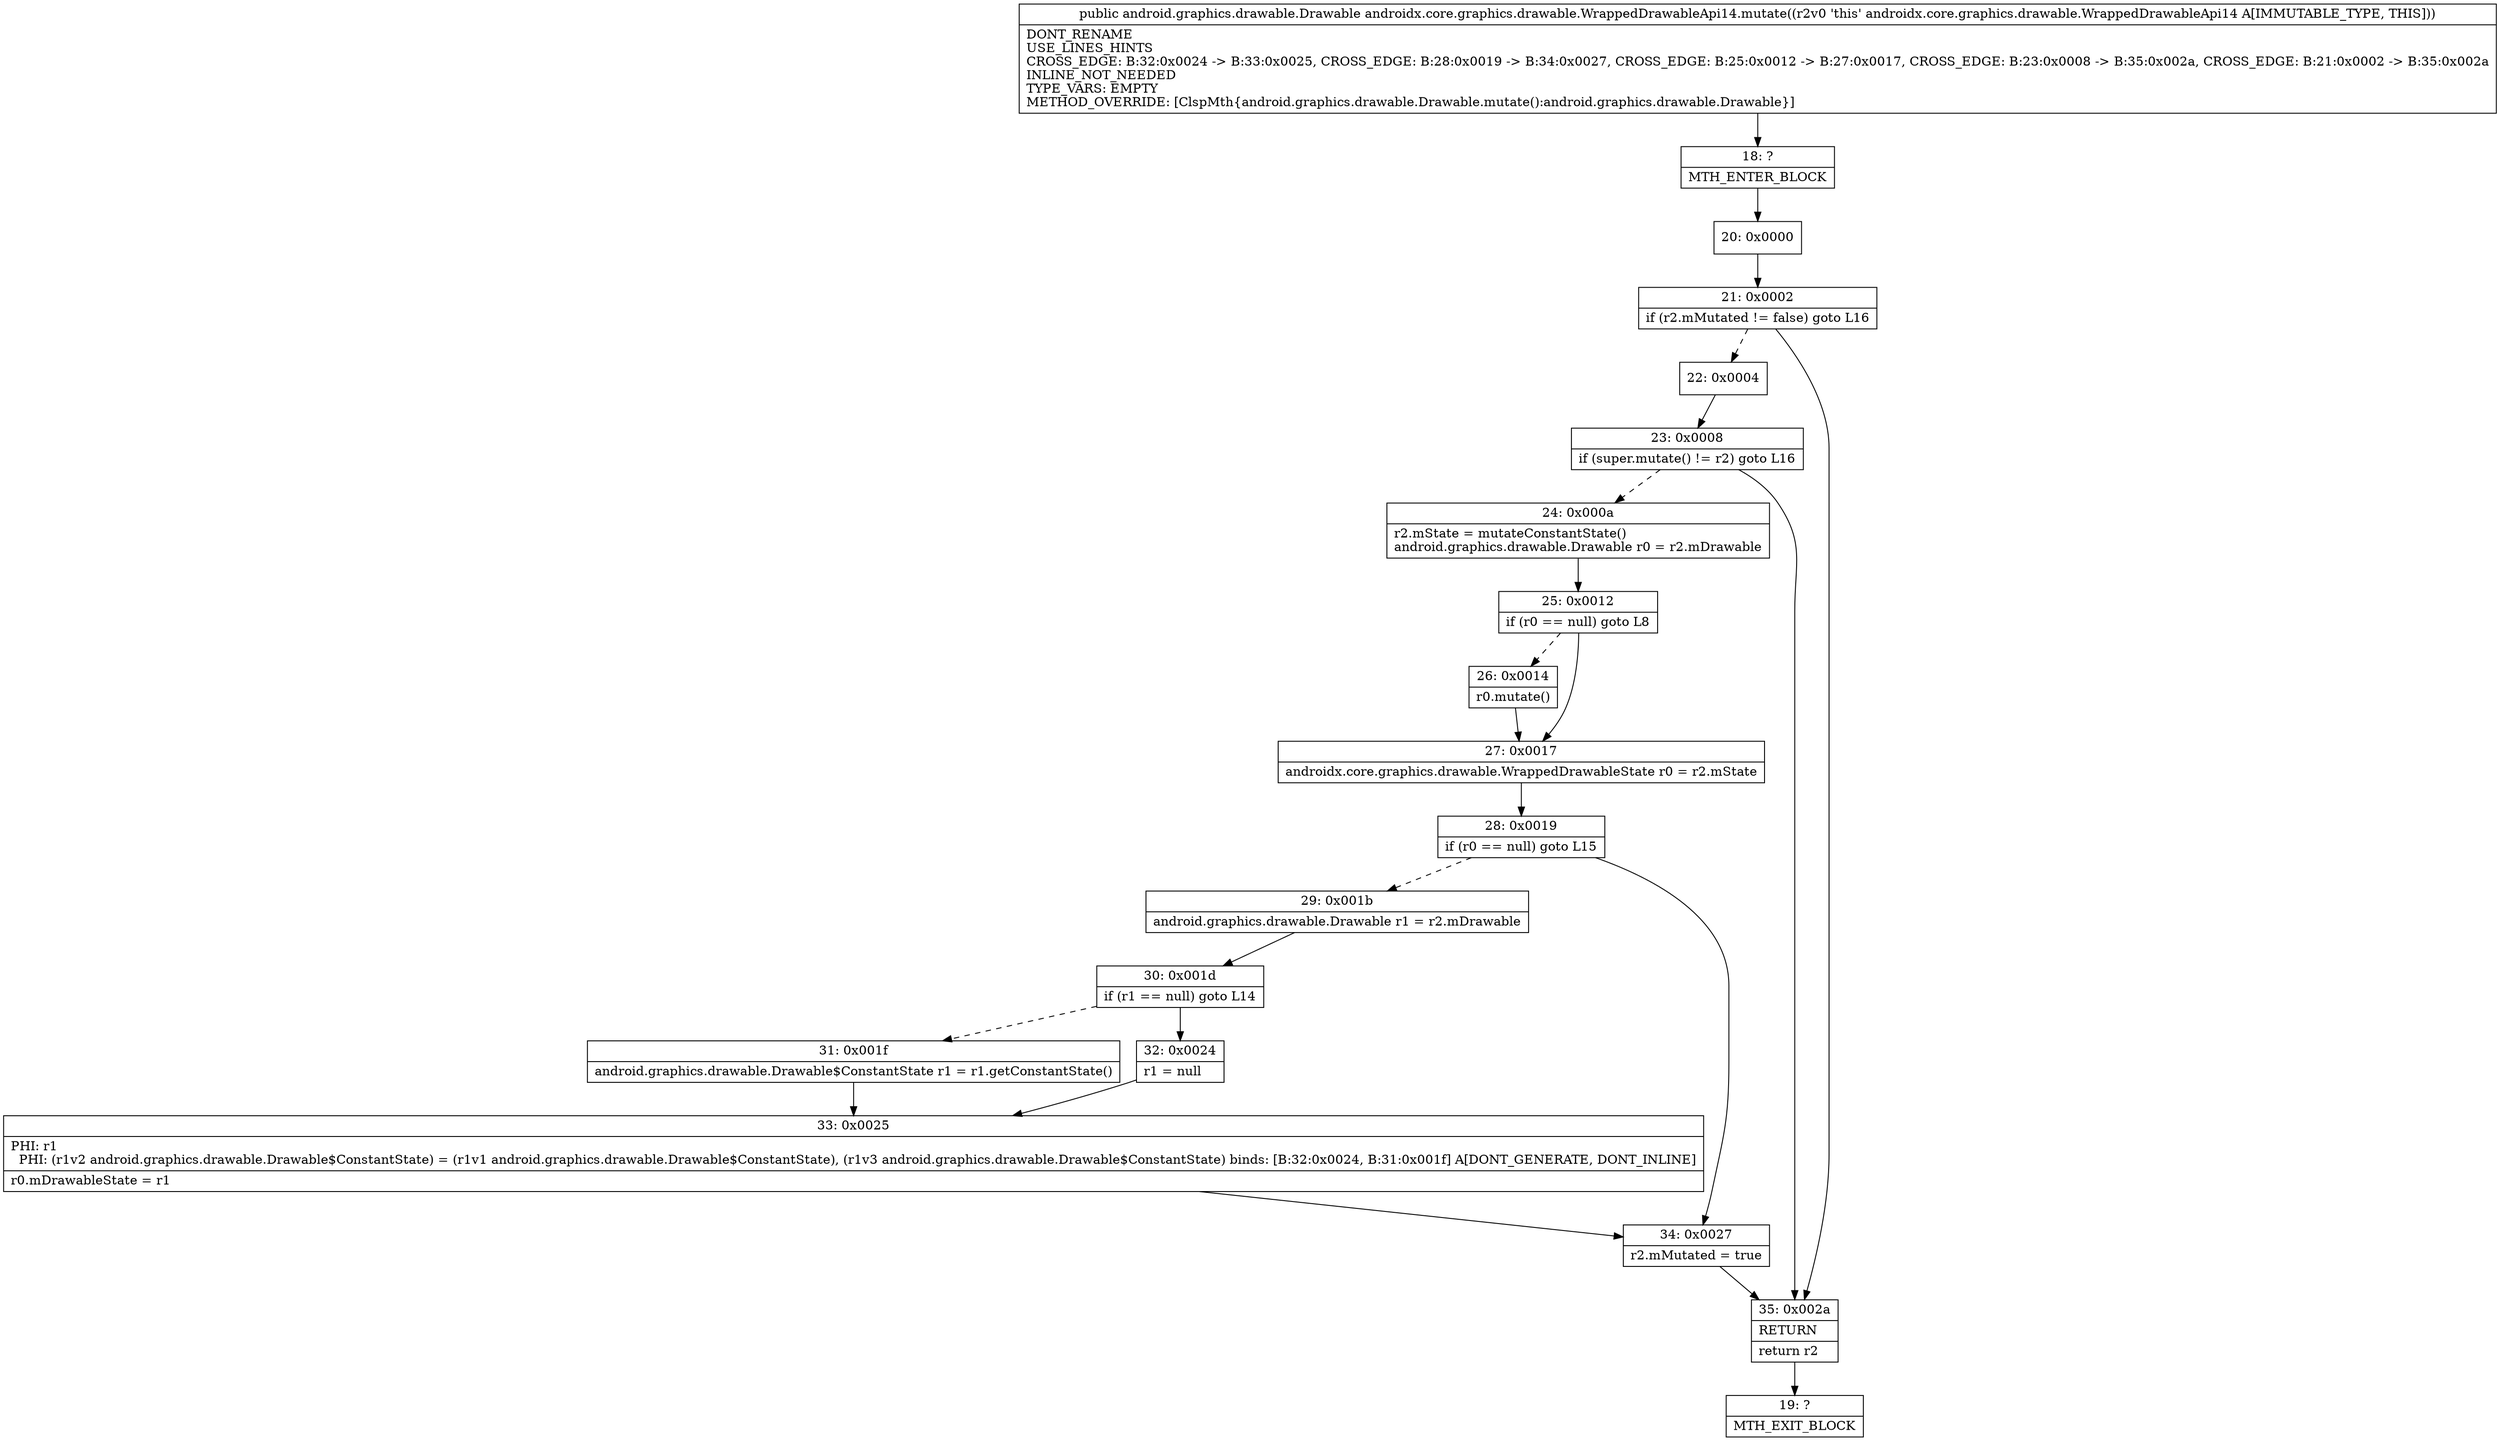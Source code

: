 digraph "CFG forandroidx.core.graphics.drawable.WrappedDrawableApi14.mutate()Landroid\/graphics\/drawable\/Drawable;" {
Node_18 [shape=record,label="{18\:\ ?|MTH_ENTER_BLOCK\l}"];
Node_20 [shape=record,label="{20\:\ 0x0000}"];
Node_21 [shape=record,label="{21\:\ 0x0002|if (r2.mMutated != false) goto L16\l}"];
Node_22 [shape=record,label="{22\:\ 0x0004}"];
Node_23 [shape=record,label="{23\:\ 0x0008|if (super.mutate() != r2) goto L16\l}"];
Node_24 [shape=record,label="{24\:\ 0x000a|r2.mState = mutateConstantState()\landroid.graphics.drawable.Drawable r0 = r2.mDrawable\l}"];
Node_25 [shape=record,label="{25\:\ 0x0012|if (r0 == null) goto L8\l}"];
Node_26 [shape=record,label="{26\:\ 0x0014|r0.mutate()\l}"];
Node_27 [shape=record,label="{27\:\ 0x0017|androidx.core.graphics.drawable.WrappedDrawableState r0 = r2.mState\l}"];
Node_28 [shape=record,label="{28\:\ 0x0019|if (r0 == null) goto L15\l}"];
Node_29 [shape=record,label="{29\:\ 0x001b|android.graphics.drawable.Drawable r1 = r2.mDrawable\l}"];
Node_30 [shape=record,label="{30\:\ 0x001d|if (r1 == null) goto L14\l}"];
Node_31 [shape=record,label="{31\:\ 0x001f|android.graphics.drawable.Drawable$ConstantState r1 = r1.getConstantState()\l}"];
Node_33 [shape=record,label="{33\:\ 0x0025|PHI: r1 \l  PHI: (r1v2 android.graphics.drawable.Drawable$ConstantState) = (r1v1 android.graphics.drawable.Drawable$ConstantState), (r1v3 android.graphics.drawable.Drawable$ConstantState) binds: [B:32:0x0024, B:31:0x001f] A[DONT_GENERATE, DONT_INLINE]\l|r0.mDrawableState = r1\l}"];
Node_32 [shape=record,label="{32\:\ 0x0024|r1 = null\l}"];
Node_34 [shape=record,label="{34\:\ 0x0027|r2.mMutated = true\l}"];
Node_35 [shape=record,label="{35\:\ 0x002a|RETURN\l|return r2\l}"];
Node_19 [shape=record,label="{19\:\ ?|MTH_EXIT_BLOCK\l}"];
MethodNode[shape=record,label="{public android.graphics.drawable.Drawable androidx.core.graphics.drawable.WrappedDrawableApi14.mutate((r2v0 'this' androidx.core.graphics.drawable.WrappedDrawableApi14 A[IMMUTABLE_TYPE, THIS]))  | DONT_RENAME\lUSE_LINES_HINTS\lCROSS_EDGE: B:32:0x0024 \-\> B:33:0x0025, CROSS_EDGE: B:28:0x0019 \-\> B:34:0x0027, CROSS_EDGE: B:25:0x0012 \-\> B:27:0x0017, CROSS_EDGE: B:23:0x0008 \-\> B:35:0x002a, CROSS_EDGE: B:21:0x0002 \-\> B:35:0x002a\lINLINE_NOT_NEEDED\lTYPE_VARS: EMPTY\lMETHOD_OVERRIDE: [ClspMth\{android.graphics.drawable.Drawable.mutate():android.graphics.drawable.Drawable\}]\l}"];
MethodNode -> Node_18;Node_18 -> Node_20;
Node_20 -> Node_21;
Node_21 -> Node_22[style=dashed];
Node_21 -> Node_35;
Node_22 -> Node_23;
Node_23 -> Node_24[style=dashed];
Node_23 -> Node_35;
Node_24 -> Node_25;
Node_25 -> Node_26[style=dashed];
Node_25 -> Node_27;
Node_26 -> Node_27;
Node_27 -> Node_28;
Node_28 -> Node_29[style=dashed];
Node_28 -> Node_34;
Node_29 -> Node_30;
Node_30 -> Node_31[style=dashed];
Node_30 -> Node_32;
Node_31 -> Node_33;
Node_33 -> Node_34;
Node_32 -> Node_33;
Node_34 -> Node_35;
Node_35 -> Node_19;
}

